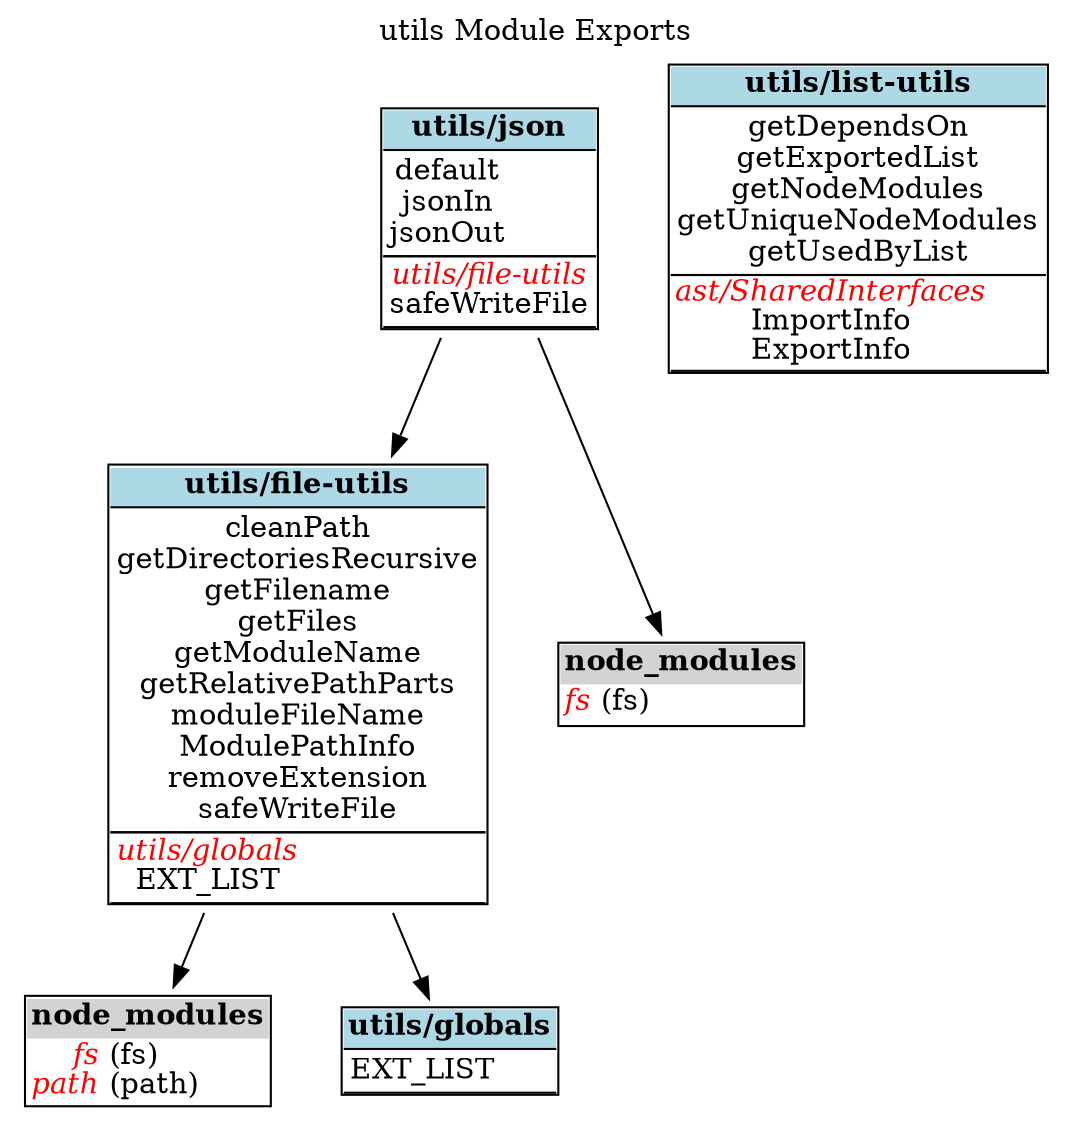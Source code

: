 digraph {label="utils Module Exports";
labelloc="t";
"utils/file-utils" [shape=none, label=<<TABLE cellspacing="0" cellborder="0" align="left">
<TR><TD bgcolor="lightblue" align="center"><B>utils/file-utils</B></TD></TR>
<TR><TD BORDER="1" SIDES="TB" align="left">
cleanPath<BR/>
getDirectoriesRecursive<BR/>
getFilename<BR/>
getFiles<BR/>
getModuleName<BR/>
getRelativePathParts<BR/>
moduleFileName<BR/>
ModulePathInfo<BR/>
removeExtension<BR/>
safeWriteFile<BR/>
</TD></TR>
<TR><TD BORDER="1" SIDES="TB" align="left">
<font color="red"><I>utils/globals</I></font><BR/>
EXT_LIST<BR/>
</TD></TR>
</TABLE>>];
"utils/file-utils-node_modules" [shape=none, label=<<TABLE cellspacing="0" cellborder="0" align="left">
<TR><TD bgcolor="lightgrey" align="center"><B>node_modules</B></TD></TR>
<TR><TD align="left">
<font color="red"><I>fs</I></font> (fs)<BR/>
<font color="red"><I>path</I></font> (path)<BR/>
</TD></TR>
</TABLE>>];
"utils/file-utils"->"utils/file-utils-node_modules";
"utils/globals" [shape=none, label=<<TABLE cellspacing="0" cellborder="0" align="left">
<TR><TD bgcolor="lightblue" align="center"><B>utils/globals</B></TD></TR>
<TR><TD BORDER="1" SIDES="TB" align="left">
EXT_LIST<BR/>
</TD></TR>
</TABLE>>];
"utils/json" [shape=none, label=<<TABLE cellspacing="0" cellborder="0" align="left">
<TR><TD bgcolor="lightblue" align="center"><B>utils/json</B></TD></TR>
<TR><TD BORDER="1" SIDES="TB" align="left">
default<BR/>
jsonIn<BR/>
jsonOut<BR/>
</TD></TR>
<TR><TD BORDER="1" SIDES="TB" align="left">
<font color="red"><I>utils/file-utils</I></font><BR/>
safeWriteFile<BR/>
</TD></TR>
</TABLE>>];
"utils/json-node_modules" [shape=none, label=<<TABLE cellspacing="0" cellborder="0" align="left">
<TR><TD bgcolor="lightgrey" align="center"><B>node_modules</B></TD></TR>
<TR><TD align="left">
<font color="red"><I>fs</I></font> (fs)<BR/>
</TD></TR>
</TABLE>>];
"utils/json"->"utils/json-node_modules";
"utils/list-utils" [shape=none, label=<<TABLE cellspacing="0" cellborder="0" align="left">
<TR><TD bgcolor="lightblue" align="center"><B>utils/list-utils</B></TD></TR>
<TR><TD BORDER="1" SIDES="TB" align="left">
getDependsOn<BR/>
getExportedList<BR/>
getNodeModules<BR/>
getUniqueNodeModules<BR/>
getUsedByList<BR/>
</TD></TR>
<TR><TD BORDER="1" SIDES="TB" cellpadding="1" align="left">
<font color="red"><I>ast/SharedInterfaces</I></font><BR/>
ImportInfo<BR/>
ExportInfo<BR/>
</TD></TR>
</TABLE>>];
"utils/file-utils"->"utils/globals";
"utils/json"->"utils/file-utils";
}
